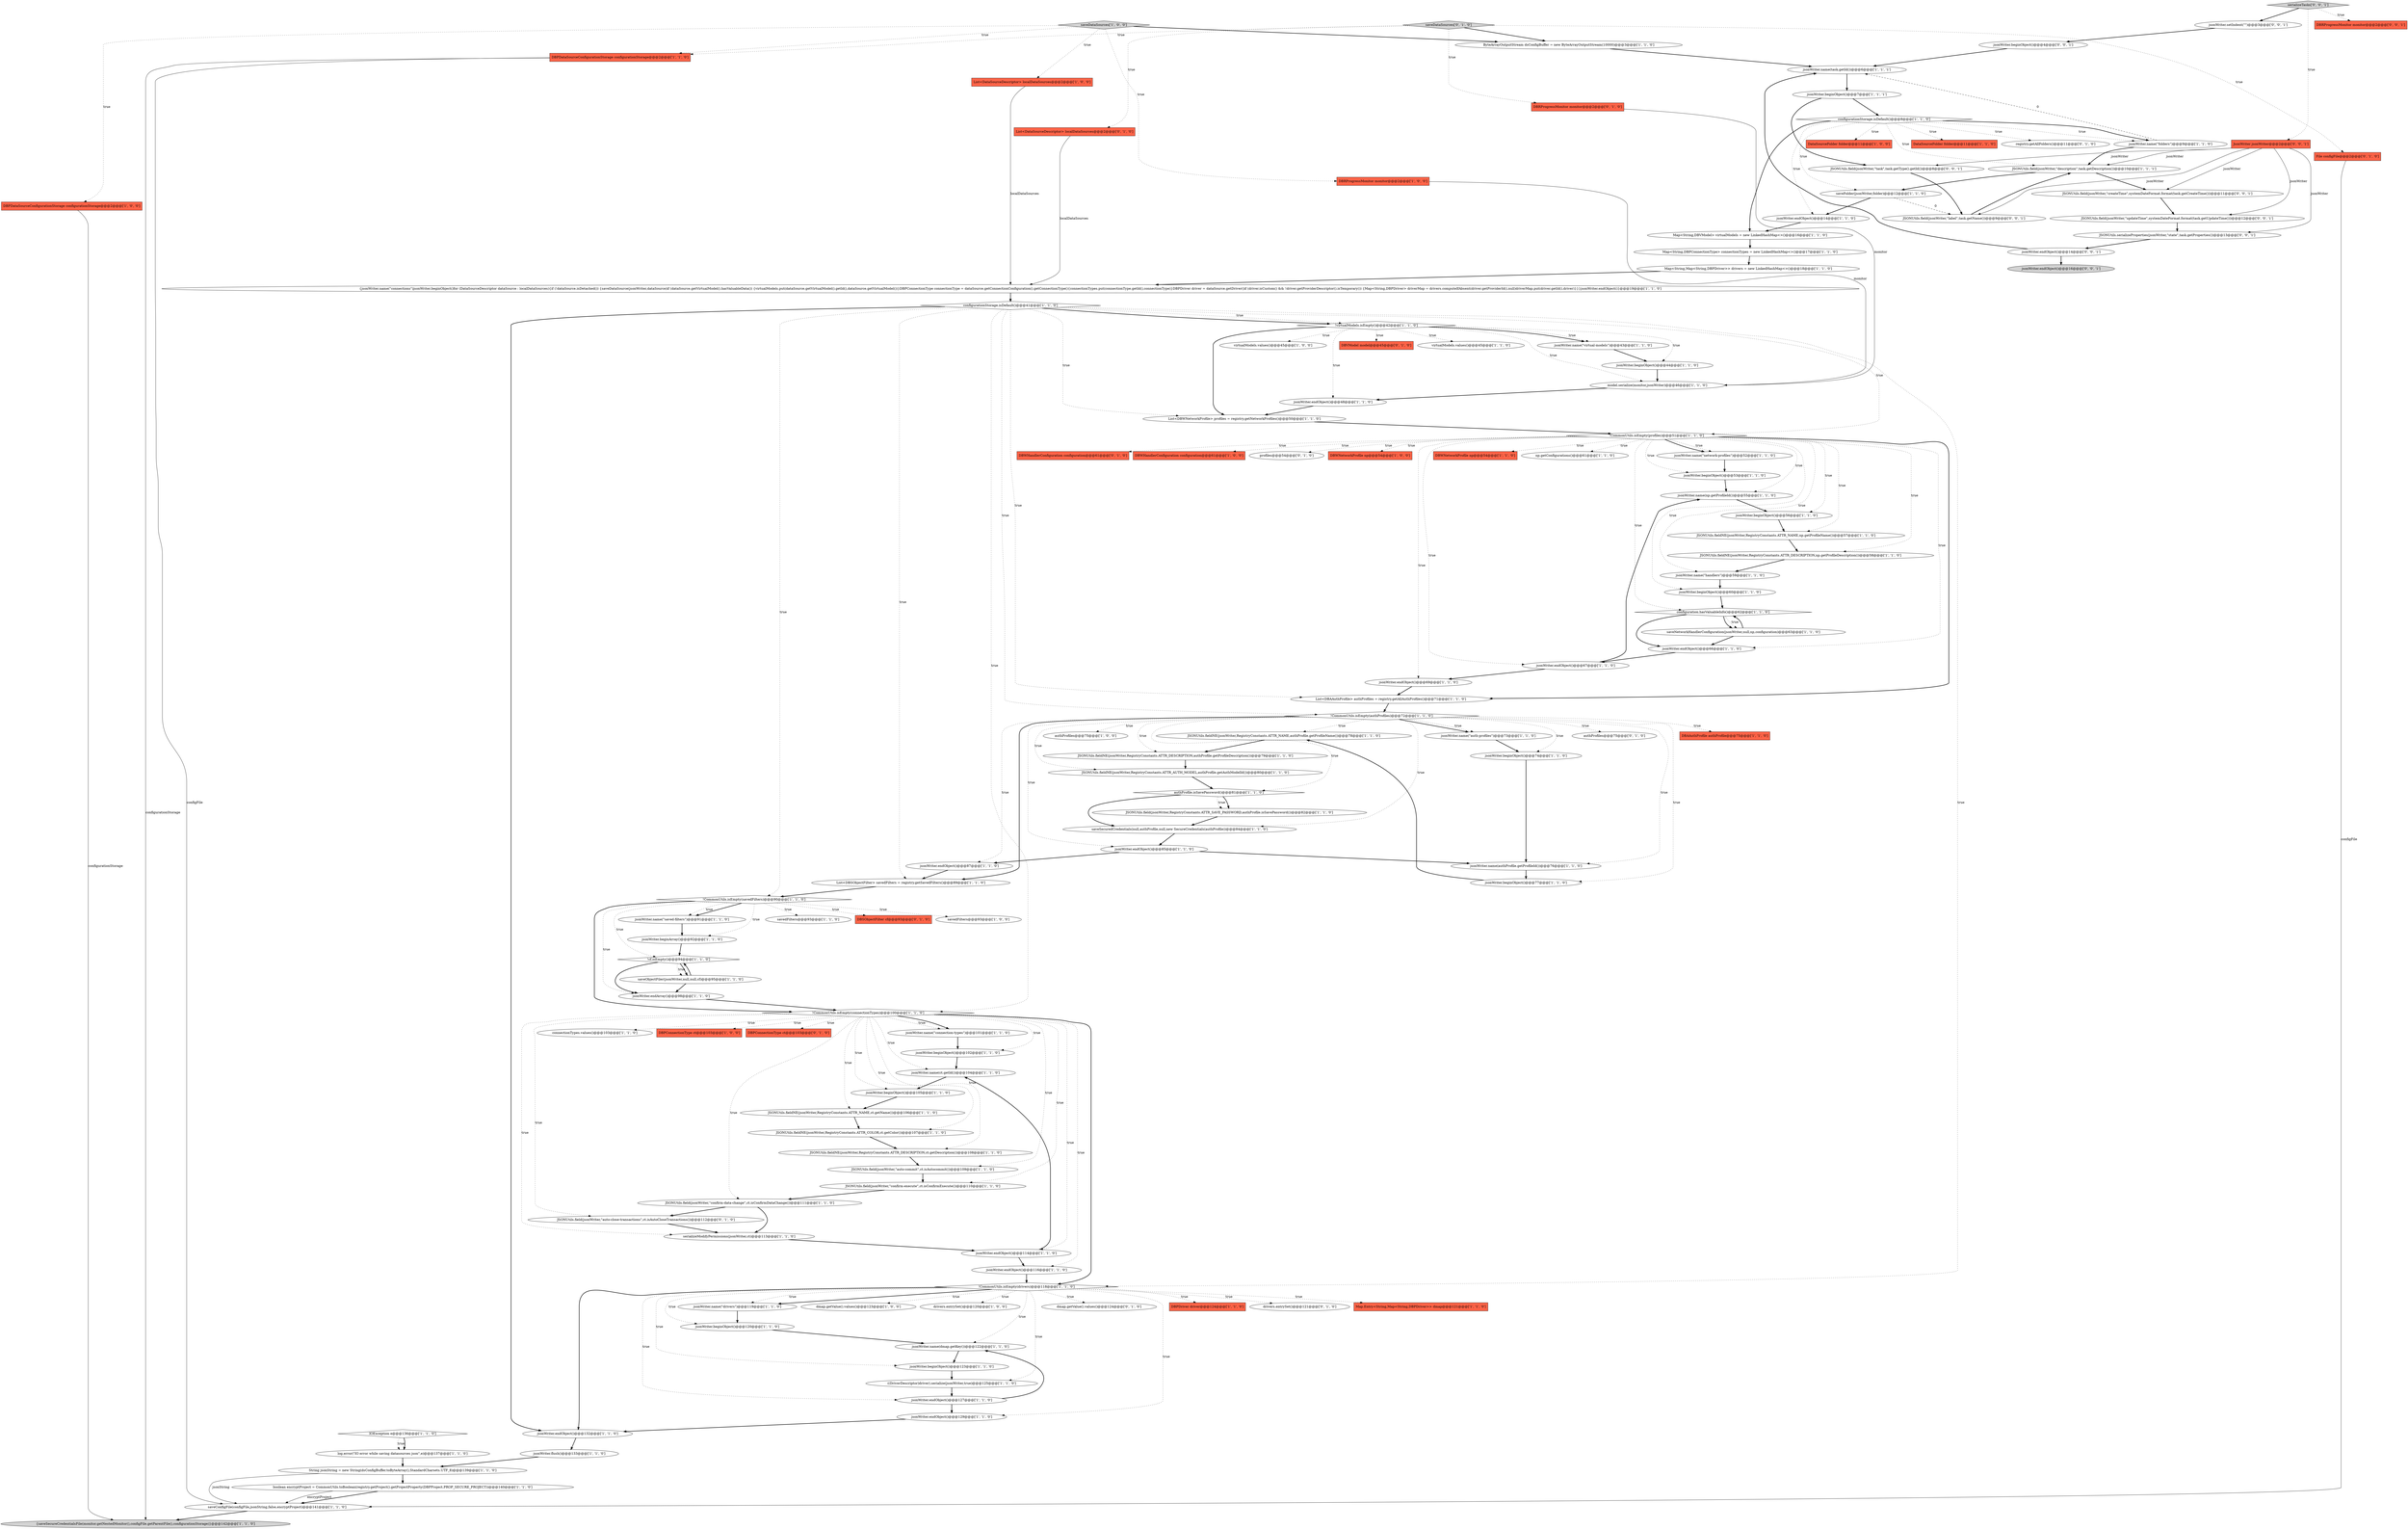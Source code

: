 digraph {
21 [style = filled, label = "jsonWriter.beginObject()@@@120@@@['1', '1', '0']", fillcolor = white, shape = ellipse image = "AAA0AAABBB1BBB"];
123 [style = filled, label = "serializeTasks['0', '0', '1']", fillcolor = lightgray, shape = diamond image = "AAA0AAABBB3BBB"];
57 [style = filled, label = "jsonWriter.beginObject()@@@102@@@['1', '1', '0']", fillcolor = white, shape = ellipse image = "AAA0AAABBB1BBB"];
31 [style = filled, label = "saveConfigFile(configFile,jsonString,false,encryptProject)@@@141@@@['1', '1', '0']", fillcolor = white, shape = ellipse image = "AAA0AAABBB1BBB"];
107 [style = filled, label = "registry.getAllFolders()@@@11@@@['0', '1', '0']", fillcolor = white, shape = ellipse image = "AAA0AAABBB2BBB"];
17 [style = filled, label = "JSONUtils.field(jsonWriter,\"description\",task.getDescription())@@@10@@@['1', '1', '1']", fillcolor = white, shape = ellipse image = "AAA0AAABBB1BBB"];
128 [style = filled, label = "jsonWriter.setIndent(\"\")@@@3@@@['0', '0', '1']", fillcolor = white, shape = ellipse image = "AAA0AAABBB3BBB"];
45 [style = filled, label = "!CommonUtils.isEmpty(connectionTypes)@@@100@@@['1', '1', '0']", fillcolor = white, shape = diamond image = "AAA0AAABBB1BBB"];
130 [style = filled, label = "JsonWriter jsonWriter@@@2@@@['0', '0', '1']", fillcolor = tomato, shape = box image = "AAA0AAABBB3BBB"];
102 [style = filled, label = "serializeModifyPermissions(jsonWriter,ct)@@@113@@@['1', '1', '0']", fillcolor = white, shape = ellipse image = "AAA0AAABBB1BBB"];
125 [style = filled, label = "jsonWriter.endObject()@@@14@@@['0', '0', '1']", fillcolor = white, shape = ellipse image = "AAA0AAABBB3BBB"];
103 [style = filled, label = "JSONUtils.fieldNE(jsonWriter,RegistryConstants.ATTR_NAME,authProfile.getProfileName())@@@78@@@['1', '1', '0']", fillcolor = white, shape = ellipse image = "AAA0AAABBB1BBB"];
68 [style = filled, label = "jsonWriter.endObject()@@@87@@@['1', '1', '0']", fillcolor = white, shape = ellipse image = "AAA0AAABBB1BBB"];
36 [style = filled, label = "DBPDriver driver@@@124@@@['1', '1', '0']", fillcolor = tomato, shape = box image = "AAA0AAABBB1BBB"];
79 [style = filled, label = "JSONUtils.fieldNE(jsonWriter,RegistryConstants.ATTR_AUTH_MODEL,authProfile.getAuthModelId())@@@80@@@['1', '1', '0']", fillcolor = white, shape = ellipse image = "AAA0AAABBB1BBB"];
54 [style = filled, label = "virtualModels.values()@@@45@@@['1', '0', '0']", fillcolor = white, shape = ellipse image = "AAA0AAABBB1BBB"];
51 [style = filled, label = "authProfile.isSavePassword()@@@81@@@['1', '1', '0']", fillcolor = white, shape = diamond image = "AAA0AAABBB1BBB"];
129 [style = filled, label = "jsonWriter.beginObject()@@@4@@@['0', '0', '1']", fillcolor = white, shape = ellipse image = "AAA0AAABBB3BBB"];
32 [style = filled, label = "List<DataSourceDescriptor> localDataSources@@@2@@@['1', '0', '0']", fillcolor = tomato, shape = box image = "AAA0AAABBB1BBB"];
49 [style = filled, label = "jsonWriter.endObject()@@@129@@@['1', '1', '0']", fillcolor = white, shape = ellipse image = "AAA0AAABBB1BBB"];
115 [style = filled, label = "List<DataSourceDescriptor> localDataSources@@@2@@@['0', '1', '0']", fillcolor = tomato, shape = box image = "AAA0AAABBB2BBB"];
44 [style = filled, label = "savedFilters@@@93@@@['1', '1', '0']", fillcolor = white, shape = ellipse image = "AAA0AAABBB1BBB"];
60 [style = filled, label = "Map<String,DBVModel> virtualModels = new LinkedHashMap<>()@@@16@@@['1', '1', '0']", fillcolor = white, shape = ellipse image = "AAA0AAABBB1BBB"];
24 [style = filled, label = "JSONUtils.field(jsonWriter,RegistryConstants.ATTR_SAVE_PASSWORD,authProfile.isSavePassword())@@@82@@@['1', '1', '0']", fillcolor = white, shape = ellipse image = "AAA0AAABBB1BBB"];
3 [style = filled, label = "saveNetworkHandlerConfiguration(jsonWriter,null,np,configuration)@@@63@@@['1', '1', '0']", fillcolor = white, shape = ellipse image = "AAA0AAABBB1BBB"];
92 [style = filled, label = "DBPDataSourceConfigurationStorage configurationStorage@@@2@@@['1', '1', '0']", fillcolor = tomato, shape = box image = "AAA0AAABBB1BBB"];
38 [style = filled, label = "jsonWriter.beginObject()@@@105@@@['1', '1', '0']", fillcolor = white, shape = ellipse image = "AAA0AAABBB1BBB"];
53 [style = filled, label = "JSONUtils.field(jsonWriter,\"auto-commit\",ct.isAutocommit())@@@109@@@['1', '1', '0']", fillcolor = white, shape = ellipse image = "AAA0AAABBB1BBB"];
77 [style = filled, label = "jsonWriter.name(\"network-profiles\")@@@52@@@['1', '1', '0']", fillcolor = white, shape = ellipse image = "AAA0AAABBB1BBB"];
34 [style = filled, label = "JSONUtils.field(jsonWriter,\"confirm-data-change\",ct.isConfirmDataChange())@@@111@@@['1', '1', '0']", fillcolor = white, shape = ellipse image = "AAA0AAABBB1BBB"];
101 [style = filled, label = "jsonWriter.endObject()@@@14@@@['1', '1', '0']", fillcolor = white, shape = ellipse image = "AAA0AAABBB1BBB"];
85 [style = filled, label = "!CommonUtils.isEmpty(authProfiles)@@@72@@@['1', '1', '0']", fillcolor = white, shape = diamond image = "AAA0AAABBB1BBB"];
119 [style = filled, label = "drivers.entrySet()@@@121@@@['0', '1', '0']", fillcolor = white, shape = ellipse image = "AAA0AAABBB2BBB"];
132 [style = filled, label = "JSONUtils.field(jsonWriter,\"updateTime\",systemDateFormat.format(task.getUpdateTime()))@@@12@@@['0', '0', '1']", fillcolor = white, shape = ellipse image = "AAA0AAABBB3BBB"];
71 [style = filled, label = "JSONUtils.fieldNE(jsonWriter,RegistryConstants.ATTR_DESCRIPTION,authProfile.getProfileDescription())@@@79@@@['1', '1', '0']", fillcolor = white, shape = ellipse image = "AAA0AAABBB1BBB"];
48 [style = filled, label = "log.error(\"IO error while saving datasources json\",e)@@@137@@@['1', '1', '0']", fillcolor = white, shape = ellipse image = "AAA0AAABBB1BBB"];
104 [style = filled, label = "{saveSecureCredentialsFile(monitor.getNestedMonitor(),configFile.getParentFile(),configurationStorage)}@@@142@@@['1', '1', '0']", fillcolor = lightgray, shape = ellipse image = "AAA0AAABBB1BBB"];
22 [style = filled, label = "jsonWriter.beginObject()@@@53@@@['1', '1', '0']", fillcolor = white, shape = ellipse image = "AAA0AAABBB1BBB"];
114 [style = filled, label = "authProfiles@@@75@@@['0', '1', '0']", fillcolor = white, shape = ellipse image = "AAA0AAABBB2BBB"];
127 [style = filled, label = "jsonWriter.endObject()@@@16@@@['0', '0', '1']", fillcolor = lightgray, shape = ellipse image = "AAA0AAABBB3BBB"];
18 [style = filled, label = "Map.Entry<String,Map<String,DBPDriver>> dmap@@@121@@@['1', '1', '0']", fillcolor = tomato, shape = box image = "AAA0AAABBB1BBB"];
62 [style = filled, label = "!CommonUtils.isEmpty(drivers)@@@118@@@['1', '1', '0']", fillcolor = white, shape = diamond image = "AAA0AAABBB1BBB"];
56 [style = filled, label = "List<DBSObjectFilter> savedFilters = registry.getSavedFilters()@@@89@@@['1', '1', '0']", fillcolor = white, shape = ellipse image = "AAA0AAABBB1BBB"];
75 [style = filled, label = "DataSourceFolder folder@@@11@@@['1', '0', '0']", fillcolor = tomato, shape = box image = "AAA0AAABBB1BBB"];
52 [style = filled, label = "saveSecuredCredentials(null,authProfile,null,new SecureCredentials(authProfile))@@@84@@@['1', '1', '0']", fillcolor = white, shape = ellipse image = "AAA0AAABBB1BBB"];
100 [style = filled, label = "Map<String,DBPConnectionType> connectionTypes = new LinkedHashMap<>()@@@17@@@['1', '1', '0']", fillcolor = white, shape = ellipse image = "AAA0AAABBB1BBB"];
84 [style = filled, label = "jsonWriter.endObject()@@@69@@@['1', '1', '0']", fillcolor = white, shape = ellipse image = "AAA0AAABBB1BBB"];
43 [style = filled, label = "jsonWriter.endObject()@@@132@@@['1', '1', '0']", fillcolor = white, shape = ellipse image = "AAA0AAABBB1BBB"];
69 [style = filled, label = "((DriverDescriptor)driver).serialize(jsonWriter,true)@@@125@@@['1', '1', '0']", fillcolor = white, shape = ellipse image = "AAA0AAABBB1BBB"];
126 [style = filled, label = "DBRProgressMonitor monitor@@@2@@@['0', '0', '1']", fillcolor = tomato, shape = box image = "AAA0AAABBB3BBB"];
12 [style = filled, label = "jsonWriter.beginArray()@@@92@@@['1', '1', '0']", fillcolor = white, shape = ellipse image = "AAA0AAABBB1BBB"];
80 [style = filled, label = "DBPDataSourceConfigurationStorage configurationStorage@@@2@@@['1', '0', '0']", fillcolor = tomato, shape = box image = "AAA0AAABBB1BBB"];
86 [style = filled, label = "List<DBWNetworkProfile> profiles = registry.getNetworkProfiles()@@@50@@@['1', '1', '0']", fillcolor = white, shape = ellipse image = "AAA0AAABBB1BBB"];
70 [style = filled, label = "{jsonWriter.name(\"connections\")jsonWriter.beginObject()for (DataSourceDescriptor dataSource : localDataSources){if (!dataSource.isDetached()) {saveDataSource(jsonWriter,dataSource)if (dataSource.getVirtualModel().hasValuableData()) {virtualModels.put(dataSource.getVirtualModel().getId(),dataSource.getVirtualModel())}DBPConnectionType connectionType = dataSource.getConnectionConfiguration().getConnectionType(){connectionTypes.put(connectionType.getId(),connectionType)}DBPDriver driver = dataSource.getDriver()if (driver.isCustom() && !driver.getProviderDescriptor().isTemporary()) {Map<String,DBPDriver> driverMap = drivers.computeIfAbsent(driver.getProviderId(),null)driverMap.put(driver.getId(),driver)}}}jsonWriter.endObject()}@@@19@@@['1', '1', '0']", fillcolor = white, shape = ellipse image = "AAA0AAABBB1BBB"];
55 [style = filled, label = "jsonWriter.name(ct.getId())@@@104@@@['1', '1', '0']", fillcolor = white, shape = ellipse image = "AAA0AAABBB1BBB"];
122 [style = filled, label = "JSONUtils.serializeProperties(jsonWriter,\"state\",task.getProperties())@@@13@@@['0', '0', '1']", fillcolor = white, shape = ellipse image = "AAA0AAABBB3BBB"];
63 [style = filled, label = "jsonWriter.beginObject()@@@60@@@['1', '1', '0']", fillcolor = white, shape = ellipse image = "AAA0AAABBB1BBB"];
35 [style = filled, label = "saveObjectFiler(jsonWriter,null,null,cf)@@@95@@@['1', '1', '0']", fillcolor = white, shape = ellipse image = "AAA0AAABBB1BBB"];
28 [style = filled, label = "model.serialize(monitor,jsonWriter)@@@46@@@['1', '1', '0']", fillcolor = white, shape = ellipse image = "AAA0AAABBB1BBB"];
121 [style = filled, label = "JSONUtils.field(jsonWriter,\"createTime\",systemDateFormat.format(task.getCreateTime()))@@@11@@@['0', '0', '1']", fillcolor = white, shape = ellipse image = "AAA0AAABBB3BBB"];
98 [style = filled, label = "jsonWriter.endObject()@@@67@@@['1', '1', '0']", fillcolor = white, shape = ellipse image = "AAA0AAABBB1BBB"];
27 [style = filled, label = "jsonWriter.name(dmap.getKey())@@@122@@@['1', '1', '0']", fillcolor = white, shape = ellipse image = "AAA0AAABBB1BBB"];
96 [style = filled, label = "jsonWriter.beginObject()@@@56@@@['1', '1', '0']", fillcolor = white, shape = ellipse image = "AAA0AAABBB1BBB"];
108 [style = filled, label = "DBVModel model@@@45@@@['0', '1', '0']", fillcolor = tomato, shape = box image = "AAA0AAABBB2BBB"];
87 [style = filled, label = "JSONUtils.fieldNE(jsonWriter,RegistryConstants.ATTR_NAME,np.getProfileName())@@@57@@@['1', '1', '0']", fillcolor = white, shape = ellipse image = "AAA0AAABBB1BBB"];
106 [style = filled, label = "boolean encryptProject = CommonUtils.toBoolean(registry.getProject().getProjectProperty(DBPProject.PROP_SECURE_PROJECT))@@@140@@@['1', '1', '0']", fillcolor = white, shape = ellipse image = "AAA0AAABBB1BBB"];
95 [style = filled, label = "jsonWriter.beginObject()@@@123@@@['1', '1', '0']", fillcolor = white, shape = ellipse image = "AAA0AAABBB1BBB"];
89 [style = filled, label = "Map<String,Map<String,DBPDriver>> drivers = new LinkedHashMap<>()@@@18@@@['1', '1', '0']", fillcolor = white, shape = ellipse image = "AAA0AAABBB1BBB"];
6 [style = filled, label = "!CommonUtils.isEmpty(savedFilters)@@@90@@@['1', '1', '0']", fillcolor = white, shape = diamond image = "AAA0AAABBB1BBB"];
64 [style = filled, label = "DBAAuthProfile authProfile@@@75@@@['1', '1', '0']", fillcolor = tomato, shape = box image = "AAA0AAABBB1BBB"];
30 [style = filled, label = "jsonWriter.name(\"folders\")@@@9@@@['1', '1', '0']", fillcolor = white, shape = ellipse image = "AAA0AAABBB1BBB"];
37 [style = filled, label = "IOException e@@@136@@@['1', '1', '0']", fillcolor = white, shape = diamond image = "AAA0AAABBB1BBB"];
23 [style = filled, label = "connectionTypes.values()@@@103@@@['1', '1', '0']", fillcolor = white, shape = ellipse image = "AAA0AAABBB1BBB"];
40 [style = filled, label = "jsonWriter.endObject()@@@66@@@['1', '1', '0']", fillcolor = white, shape = ellipse image = "AAA0AAABBB1BBB"];
81 [style = filled, label = "jsonWriter.name(authProfile.getProfileId())@@@76@@@['1', '1', '0']", fillcolor = white, shape = ellipse image = "AAA0AAABBB1BBB"];
118 [style = filled, label = "DBWHandlerConfiguration configuration@@@61@@@['0', '1', '0']", fillcolor = tomato, shape = box image = "AAA0AAABBB2BBB"];
124 [style = filled, label = "JSONUtils.field(jsonWriter,\"label\",task.getName())@@@9@@@['0', '0', '1']", fillcolor = white, shape = ellipse image = "AAA0AAABBB3BBB"];
33 [style = filled, label = "saveDataSources['1', '0', '0']", fillcolor = lightgray, shape = diamond image = "AAA0AAABBB1BBB"];
50 [style = filled, label = "DBWHandlerConfiguration configuration@@@61@@@['1', '0', '0']", fillcolor = tomato, shape = box image = "AAA0AAABBB1BBB"];
105 [style = filled, label = "configurationStorage.isDefault()@@@8@@@['1', '1', '0']", fillcolor = white, shape = diamond image = "AAA0AAABBB1BBB"];
116 [style = filled, label = "profiles@@@54@@@['0', '1', '0']", fillcolor = white, shape = ellipse image = "AAA0AAABBB2BBB"];
11 [style = filled, label = "DBPConnectionType ct@@@103@@@['1', '0', '0']", fillcolor = tomato, shape = box image = "AAA0AAABBB1BBB"];
65 [style = filled, label = "jsonWriter.endObject()@@@48@@@['1', '1', '0']", fillcolor = white, shape = ellipse image = "AAA0AAABBB1BBB"];
4 [style = filled, label = "!CommonUtils.isEmpty(profiles)@@@51@@@['1', '1', '0']", fillcolor = white, shape = diamond image = "AAA0AAABBB1BBB"];
9 [style = filled, label = "DBWNetworkProfile np@@@54@@@['1', '0', '0']", fillcolor = tomato, shape = box image = "AAA0AAABBB1BBB"];
59 [style = filled, label = "jsonWriter.name(\"auth-profiles\")@@@73@@@['1', '1', '0']", fillcolor = white, shape = ellipse image = "AAA0AAABBB1BBB"];
110 [style = filled, label = "DBPConnectionType ct@@@103@@@['0', '1', '0']", fillcolor = tomato, shape = box image = "AAA0AAABBB2BBB"];
42 [style = filled, label = "JSONUtils.fieldNE(jsonWriter,RegistryConstants.ATTR_NAME,ct.getName())@@@106@@@['1', '1', '0']", fillcolor = white, shape = ellipse image = "AAA0AAABBB1BBB"];
90 [style = filled, label = "JSONUtils.fieldNE(jsonWriter,RegistryConstants.ATTR_COLOR,ct.getColor())@@@107@@@['1', '1', '0']", fillcolor = white, shape = ellipse image = "AAA0AAABBB1BBB"];
131 [style = filled, label = "JSONUtils.field(jsonWriter,\"task\",task.getType().getId())@@@8@@@['0', '0', '1']", fillcolor = white, shape = ellipse image = "AAA0AAABBB3BBB"];
109 [style = filled, label = "DBRProgressMonitor monitor@@@2@@@['0', '1', '0']", fillcolor = tomato, shape = box image = "AAA0AAABBB2BBB"];
74 [style = filled, label = "String jsonString = new String(dsConfigBuffer.toByteArray(),StandardCharsets.UTF_8)@@@139@@@['1', '1', '0']", fillcolor = white, shape = ellipse image = "AAA0AAABBB1BBB"];
94 [style = filled, label = "configuration.hasValuableInfo()@@@62@@@['1', '1', '0']", fillcolor = white, shape = diamond image = "AAA0AAABBB1BBB"];
5 [style = filled, label = "dmap.getValue().values()@@@123@@@['1', '0', '0']", fillcolor = white, shape = ellipse image = "AAA0AAABBB1BBB"];
0 [style = filled, label = "jsonWriter.name(task.getId())@@@6@@@['1', '1', '1']", fillcolor = white, shape = ellipse image = "AAA0AAABBB1BBB"];
88 [style = filled, label = "jsonWriter.name(\"handlers\")@@@59@@@['1', '1', '0']", fillcolor = white, shape = ellipse image = "AAA0AAABBB1BBB"];
1 [style = filled, label = "jsonWriter.endObject()@@@85@@@['1', '1', '0']", fillcolor = white, shape = ellipse image = "AAA0AAABBB1BBB"];
19 [style = filled, label = "authProfiles@@@75@@@['1', '0', '0']", fillcolor = white, shape = ellipse image = "AAA0AAABBB1BBB"];
25 [style = filled, label = "jsonWriter.endObject()@@@116@@@['1', '1', '0']", fillcolor = white, shape = ellipse image = "AAA0AAABBB1BBB"];
47 [style = filled, label = "jsonWriter.name(\"connection-types\")@@@101@@@['1', '1', '0']", fillcolor = white, shape = ellipse image = "AAA0AAABBB1BBB"];
73 [style = filled, label = "JSONUtils.field(jsonWriter,\"confirm-execute\",ct.isConfirmExecute())@@@110@@@['1', '1', '0']", fillcolor = white, shape = ellipse image = "AAA0AAABBB1BBB"];
78 [style = filled, label = "jsonWriter.name(\"saved-filters\")@@@91@@@['1', '1', '0']", fillcolor = white, shape = ellipse image = "AAA0AAABBB1BBB"];
39 [style = filled, label = "saveFolder(jsonWriter,folder)@@@12@@@['1', '1', '0']", fillcolor = white, shape = ellipse image = "AAA0AAABBB1BBB"];
112 [style = filled, label = "DBSObjectFilter cf@@@93@@@['0', '1', '0']", fillcolor = tomato, shape = box image = "AAA0AAABBB2BBB"];
41 [style = filled, label = "ByteArrayOutputStream dsConfigBuffer = new ByteArrayOutputStream(10000)@@@3@@@['1', '1', '0']", fillcolor = white, shape = ellipse image = "AAA0AAABBB1BBB"];
8 [style = filled, label = "jsonWriter.beginObject()@@@44@@@['1', '1', '0']", fillcolor = white, shape = ellipse image = "AAA0AAABBB1BBB"];
46 [style = filled, label = "DBWNetworkProfile np@@@54@@@['1', '1', '0']", fillcolor = tomato, shape = box image = "AAA0AAABBB1BBB"];
97 [style = filled, label = "jsonWriter.beginObject()@@@77@@@['1', '1', '0']", fillcolor = white, shape = ellipse image = "AAA0AAABBB1BBB"];
10 [style = filled, label = "jsonWriter.flush()@@@133@@@['1', '1', '0']", fillcolor = white, shape = ellipse image = "AAA0AAABBB1BBB"];
13 [style = filled, label = "drivers.entrySet()@@@120@@@['1', '0', '0']", fillcolor = white, shape = ellipse image = "AAA0AAABBB1BBB"];
58 [style = filled, label = "jsonWriter.beginObject()@@@7@@@['1', '1', '1']", fillcolor = white, shape = ellipse image = "AAA0AAABBB1BBB"];
99 [style = filled, label = "virtualModels.values()@@@45@@@['1', '1', '0']", fillcolor = white, shape = ellipse image = "AAA0AAABBB1BBB"];
91 [style = filled, label = "np.getConfigurations()@@@61@@@['1', '1', '0']", fillcolor = white, shape = ellipse image = "AAA0AAABBB1BBB"];
29 [style = filled, label = "savedFilters@@@93@@@['1', '0', '0']", fillcolor = white, shape = ellipse image = "AAA0AAABBB1BBB"];
113 [style = filled, label = "File configFile@@@2@@@['0', '1', '0']", fillcolor = tomato, shape = box image = "AAA0AAABBB2BBB"];
120 [style = filled, label = "JSONUtils.field(jsonWriter,\"auto-close-transactions\",ct.isAutoCloseTransactions())@@@112@@@['0', '1', '0']", fillcolor = white, shape = ellipse image = "AAA1AAABBB2BBB"];
7 [style = filled, label = "jsonWriter.beginObject()@@@74@@@['1', '1', '0']", fillcolor = white, shape = ellipse image = "AAA0AAABBB1BBB"];
76 [style = filled, label = "DataSourceFolder folder@@@11@@@['1', '1', '0']", fillcolor = tomato, shape = box image = "AAA0AAABBB1BBB"];
2 [style = filled, label = "JSONUtils.fieldNE(jsonWriter,RegistryConstants.ATTR_DESCRIPTION,ct.getDescription())@@@108@@@['1', '1', '0']", fillcolor = white, shape = ellipse image = "AAA0AAABBB1BBB"];
67 [style = filled, label = "jsonWriter.endObject()@@@127@@@['1', '1', '0']", fillcolor = white, shape = ellipse image = "AAA0AAABBB1BBB"];
26 [style = filled, label = "configurationStorage.isDefault()@@@41@@@['1', '1', '0']", fillcolor = white, shape = diamond image = "AAA0AAABBB1BBB"];
20 [style = filled, label = "jsonWriter.name(\"drivers\")@@@119@@@['1', '1', '0']", fillcolor = white, shape = ellipse image = "AAA0AAABBB1BBB"];
15 [style = filled, label = "JSONUtils.fieldNE(jsonWriter,RegistryConstants.ATTR_DESCRIPTION,np.getProfileDescription())@@@58@@@['1', '1', '0']", fillcolor = white, shape = ellipse image = "AAA0AAABBB1BBB"];
93 [style = filled, label = "jsonWriter.name(\"virtual-models\")@@@43@@@['1', '1', '0']", fillcolor = white, shape = ellipse image = "AAA0AAABBB1BBB"];
14 [style = filled, label = "!virtualModels.isEmpty()@@@42@@@['1', '1', '0']", fillcolor = white, shape = diamond image = "AAA0AAABBB1BBB"];
16 [style = filled, label = "jsonWriter.endArray()@@@98@@@['1', '1', '0']", fillcolor = white, shape = ellipse image = "AAA0AAABBB1BBB"];
111 [style = filled, label = "saveDataSources['0', '1', '0']", fillcolor = lightgray, shape = diamond image = "AAA0AAABBB2BBB"];
66 [style = filled, label = "jsonWriter.name(np.getProfileId())@@@55@@@['1', '1', '0']", fillcolor = white, shape = ellipse image = "AAA0AAABBB1BBB"];
72 [style = filled, label = "jsonWriter.endObject()@@@114@@@['1', '1', '0']", fillcolor = white, shape = ellipse image = "AAA0AAABBB1BBB"];
82 [style = filled, label = "!cf.isEmpty()@@@94@@@['1', '1', '0']", fillcolor = white, shape = diamond image = "AAA0AAABBB1BBB"];
61 [style = filled, label = "List<DBAAuthProfile> authProfiles = registry.getAllAuthProfiles()@@@71@@@['1', '1', '0']", fillcolor = white, shape = ellipse image = "AAA0AAABBB1BBB"];
83 [style = filled, label = "DBRProgressMonitor monitor@@@2@@@['1', '0', '0']", fillcolor = tomato, shape = box image = "AAA0AAABBB1BBB"];
117 [style = filled, label = "dmap.getValue().values()@@@124@@@['0', '1', '0']", fillcolor = white, shape = ellipse image = "AAA0AAABBB2BBB"];
14->86 [style = bold, label=""];
6->16 [style = dotted, label="true"];
48->74 [style = bold, label=""];
130->131 [style = solid, label="jsonWriter"];
83->28 [style = solid, label="monitor"];
105->17 [style = dotted, label="true"];
58->131 [style = bold, label=""];
130->132 [style = solid, label="jsonWriter"];
62->69 [style = dotted, label="true"];
65->86 [style = bold, label=""];
6->78 [style = bold, label=""];
33->32 [style = dotted, label="true"];
101->60 [style = bold, label=""];
14->65 [style = dotted, label="true"];
87->15 [style = bold, label=""];
73->34 [style = bold, label=""];
51->52 [style = bold, label=""];
43->10 [style = bold, label=""];
122->125 [style = bold, label=""];
85->79 [style = dotted, label="true"];
62->27 [style = dotted, label="true"];
33->80 [style = dotted, label="true"];
4->61 [style = bold, label=""];
106->31 [style = bold, label=""];
45->23 [style = dotted, label="true"];
98->84 [style = bold, label=""];
45->102 [style = dotted, label="true"];
92->31 [style = solid, label="configFile"];
2->53 [style = bold, label=""];
62->18 [style = dotted, label="true"];
111->115 [style = dotted, label="true"];
80->104 [style = solid, label="configurationStorage"];
45->2 [style = dotted, label="true"];
1->68 [style = bold, label=""];
26->85 [style = dotted, label="true"];
37->48 [style = dotted, label="true"];
109->28 [style = solid, label="monitor"];
111->113 [style = dotted, label="true"];
26->14 [style = dotted, label="true"];
14->28 [style = dotted, label="true"];
26->4 [style = dotted, label="true"];
85->51 [style = dotted, label="true"];
60->100 [style = bold, label=""];
62->95 [style = dotted, label="true"];
4->84 [style = dotted, label="true"];
6->45 [style = bold, label=""];
38->42 [style = bold, label=""];
105->30 [style = bold, label=""];
66->96 [style = bold, label=""];
61->85 [style = bold, label=""];
85->81 [style = dotted, label="true"];
4->9 [style = dotted, label="true"];
17->39 [style = bold, label=""];
57->55 [style = bold, label=""];
22->66 [style = bold, label=""];
45->42 [style = dotted, label="true"];
31->104 [style = bold, label=""];
45->55 [style = dotted, label="true"];
74->31 [style = solid, label="jsonString"];
94->40 [style = bold, label=""];
45->47 [style = dotted, label="true"];
16->45 [style = bold, label=""];
3->40 [style = bold, label=""];
26->6 [style = dotted, label="true"];
62->36 [style = dotted, label="true"];
45->62 [style = bold, label=""];
77->22 [style = bold, label=""];
4->63 [style = dotted, label="true"];
6->29 [style = dotted, label="true"];
125->127 [style = bold, label=""];
45->11 [style = dotted, label="true"];
45->53 [style = dotted, label="true"];
55->38 [style = bold, label=""];
37->48 [style = bold, label=""];
97->103 [style = bold, label=""];
14->99 [style = dotted, label="true"];
4->50 [style = dotted, label="true"];
68->56 [style = bold, label=""];
85->19 [style = dotted, label="true"];
106->31 [style = solid, label="encryptProject"];
62->13 [style = dotted, label="true"];
81->97 [style = bold, label=""];
111->109 [style = dotted, label="true"];
113->31 [style = solid, label="configFile"];
85->114 [style = dotted, label="true"];
49->43 [style = bold, label=""];
95->69 [style = bold, label=""];
42->90 [style = bold, label=""];
62->49 [style = dotted, label="true"];
59->7 [style = bold, label=""];
51->24 [style = bold, label=""];
74->106 [style = bold, label=""];
26->45 [style = dotted, label="true"];
85->56 [style = bold, label=""];
130->17 [style = solid, label="jsonWriter"];
94->3 [style = bold, label=""];
130->124 [style = solid, label="jsonWriter"];
70->26 [style = bold, label=""];
6->78 [style = dotted, label="true"];
105->39 [style = dotted, label="true"];
4->94 [style = dotted, label="true"];
102->72 [style = bold, label=""];
123->130 [style = dotted, label="true"];
3->94 [style = bold, label=""];
39->101 [style = bold, label=""];
4->77 [style = bold, label=""];
129->0 [style = bold, label=""];
34->120 [style = bold, label=""];
6->44 [style = dotted, label="true"];
4->46 [style = dotted, label="true"];
72->55 [style = bold, label=""];
40->98 [style = bold, label=""];
85->68 [style = dotted, label="true"];
10->74 [style = bold, label=""];
35->82 [style = bold, label=""];
58->105 [style = bold, label=""];
6->12 [style = dotted, label="true"];
30->17 [style = bold, label=""];
98->66 [style = bold, label=""];
45->72 [style = dotted, label="true"];
100->89 [style = bold, label=""];
28->65 [style = bold, label=""];
17->121 [style = bold, label=""];
26->86 [style = dotted, label="true"];
130->121 [style = solid, label="jsonWriter"];
4->87 [style = dotted, label="true"];
26->56 [style = dotted, label="true"];
4->40 [style = dotted, label="true"];
47->57 [style = bold, label=""];
4->91 [style = dotted, label="true"];
105->30 [style = dotted, label="true"];
124->17 [style = bold, label=""];
52->1 [style = bold, label=""];
4->98 [style = dotted, label="true"];
56->6 [style = bold, label=""];
123->126 [style = dotted, label="true"];
121->132 [style = bold, label=""];
82->35 [style = dotted, label="true"];
7->81 [style = bold, label=""];
90->2 [style = bold, label=""];
96->87 [style = bold, label=""];
41->0 [style = bold, label=""];
85->71 [style = dotted, label="true"];
32->70 [style = solid, label="localDataSources"];
93->8 [style = bold, label=""];
67->27 [style = bold, label=""];
26->14 [style = bold, label=""];
33->41 [style = bold, label=""];
14->93 [style = bold, label=""];
128->129 [style = bold, label=""];
132->122 [style = bold, label=""];
115->70 [style = solid, label="localDataSources"];
0->58 [style = bold, label=""];
4->77 [style = dotted, label="true"];
85->7 [style = dotted, label="true"];
4->66 [style = dotted, label="true"];
94->3 [style = dotted, label="true"];
85->103 [style = dotted, label="true"];
15->88 [style = bold, label=""];
4->96 [style = dotted, label="true"];
105->76 [style = dotted, label="true"];
51->24 [style = dotted, label="true"];
6->82 [style = dotted, label="true"];
88->63 [style = bold, label=""];
85->59 [style = bold, label=""];
78->12 [style = bold, label=""];
120->102 [style = bold, label=""];
85->64 [style = dotted, label="true"];
14->108 [style = dotted, label="true"];
39->124 [style = dashed, label="0"];
45->25 [style = dotted, label="true"];
111->41 [style = bold, label=""];
24->52 [style = bold, label=""];
30->0 [style = dashed, label="0"];
105->107 [style = dotted, label="true"];
71->79 [style = bold, label=""];
105->60 [style = bold, label=""];
4->22 [style = dotted, label="true"];
62->5 [style = dotted, label="true"];
67->49 [style = bold, label=""];
26->43 [style = bold, label=""];
111->92 [style = dotted, label="true"];
92->104 [style = solid, label="configurationStorage"];
62->67 [style = dotted, label="true"];
89->70 [style = bold, label=""];
26->61 [style = dotted, label="true"];
25->62 [style = bold, label=""];
4->118 [style = dotted, label="true"];
6->112 [style = dotted, label="true"];
131->124 [style = bold, label=""];
45->73 [style = dotted, label="true"];
62->20 [style = dotted, label="true"];
69->67 [style = bold, label=""];
86->4 [style = bold, label=""];
105->75 [style = dotted, label="true"];
103->71 [style = bold, label=""];
85->52 [style = dotted, label="true"];
85->1 [style = dotted, label="true"];
34->102 [style = bold, label=""];
33->83 [style = dotted, label="true"];
53->73 [style = bold, label=""];
82->35 [style = bold, label=""];
79->51 [style = bold, label=""];
123->128 [style = bold, label=""];
14->8 [style = dotted, label="true"];
45->34 [style = dotted, label="true"];
45->47 [style = bold, label=""];
62->43 [style = bold, label=""];
35->16 [style = bold, label=""];
62->119 [style = dotted, label="true"];
62->117 [style = dotted, label="true"];
20->21 [style = bold, label=""];
26->62 [style = dotted, label="true"];
62->21 [style = dotted, label="true"];
4->116 [style = dotted, label="true"];
62->20 [style = bold, label=""];
4->15 [style = dotted, label="true"];
1->81 [style = bold, label=""];
45->38 [style = dotted, label="true"];
85->97 [style = dotted, label="true"];
14->93 [style = dotted, label="true"];
130->122 [style = solid, label="jsonWriter"];
8->28 [style = bold, label=""];
82->16 [style = bold, label=""];
45->57 [style = dotted, label="true"];
45->120 [style = dotted, label="true"];
12->82 [style = bold, label=""];
63->94 [style = bold, label=""];
21->27 [style = bold, label=""];
84->61 [style = bold, label=""];
27->95 [style = bold, label=""];
85->59 [style = dotted, label="true"];
14->54 [style = dotted, label="true"];
125->0 [style = bold, label=""];
105->101 [style = dotted, label="true"];
45->90 [style = dotted, label="true"];
72->25 [style = bold, label=""];
33->92 [style = dotted, label="true"];
45->110 [style = dotted, label="true"];
4->88 [style = dotted, label="true"];
}
